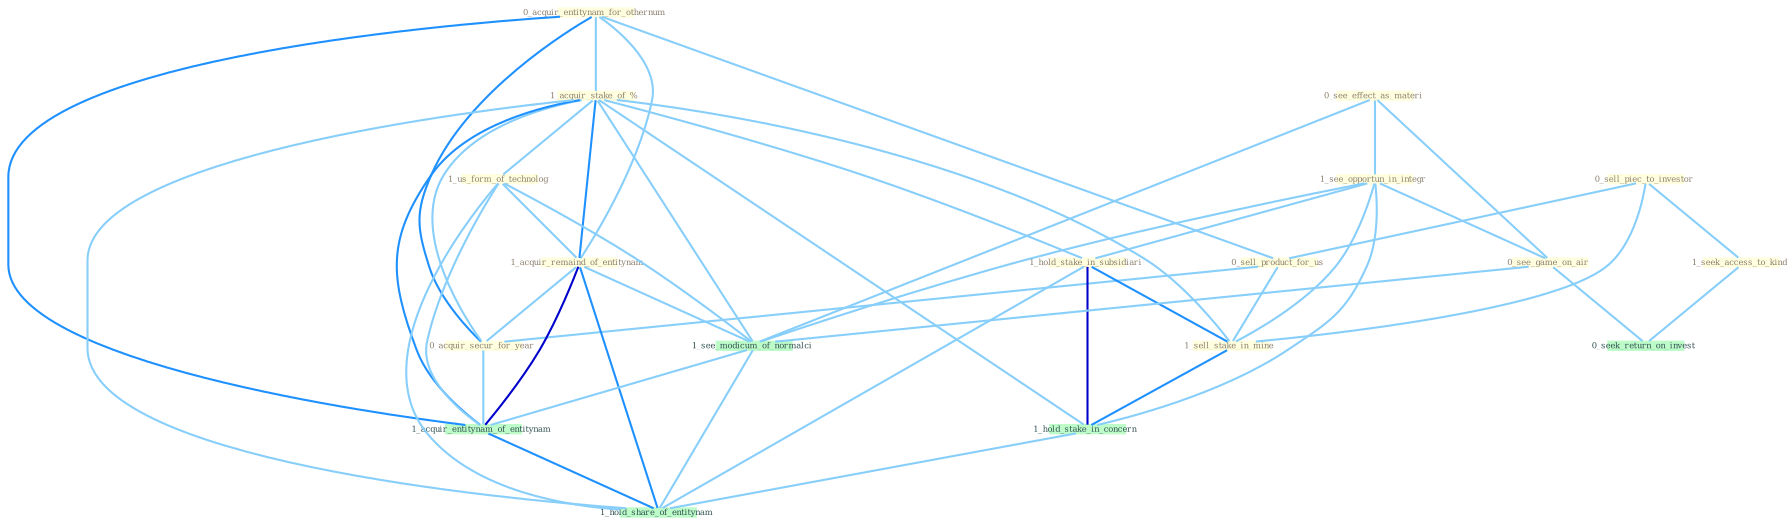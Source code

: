 Graph G{ 
    node
    [shape=polygon,style=filled,width=.5,height=.06,color="#BDFCC9",fixedsize=true,fontsize=4,
    fontcolor="#2f4f4f"];
    {node
    [color="#ffffe0", fontcolor="#8b7d6b"] "0_sell_piec_to_investor " "0_see_effect_as_materi " "0_acquir_entitynam_for_othernum " "0_sell_product_for_us " "1_acquir_stake_of_% " "1_us_form_of_technolog " "1_seek_access_to_kind " "1_see_opportun_in_integr " "1_acquir_remaind_of_entitynam " "1_hold_stake_in_subsidiari " "1_sell_stake_in_mine " "0_acquir_secur_for_year " "0_see_game_on_air "}
{node [color="#fff0f5", fontcolor="#b22222"]}
edge [color="#B0E2FF"];

	"0_sell_piec_to_investor " -- "0_sell_product_for_us " [w="1", color="#87cefa" ];
	"0_sell_piec_to_investor " -- "1_seek_access_to_kind " [w="1", color="#87cefa" ];
	"0_sell_piec_to_investor " -- "1_sell_stake_in_mine " [w="1", color="#87cefa" ];
	"0_see_effect_as_materi " -- "1_see_opportun_in_integr " [w="1", color="#87cefa" ];
	"0_see_effect_as_materi " -- "0_see_game_on_air " [w="1", color="#87cefa" ];
	"0_see_effect_as_materi " -- "1_see_modicum_of_normalci " [w="1", color="#87cefa" ];
	"0_acquir_entitynam_for_othernum " -- "0_sell_product_for_us " [w="1", color="#87cefa" ];
	"0_acquir_entitynam_for_othernum " -- "1_acquir_stake_of_% " [w="1", color="#87cefa" ];
	"0_acquir_entitynam_for_othernum " -- "1_acquir_remaind_of_entitynam " [w="1", color="#87cefa" ];
	"0_acquir_entitynam_for_othernum " -- "0_acquir_secur_for_year " [w="2", color="#1e90ff" , len=0.8];
	"0_acquir_entitynam_for_othernum " -- "1_acquir_entitynam_of_entitynam " [w="2", color="#1e90ff" , len=0.8];
	"0_sell_product_for_us " -- "1_sell_stake_in_mine " [w="1", color="#87cefa" ];
	"0_sell_product_for_us " -- "0_acquir_secur_for_year " [w="1", color="#87cefa" ];
	"1_acquir_stake_of_% " -- "1_us_form_of_technolog " [w="1", color="#87cefa" ];
	"1_acquir_stake_of_% " -- "1_acquir_remaind_of_entitynam " [w="2", color="#1e90ff" , len=0.8];
	"1_acquir_stake_of_% " -- "1_hold_stake_in_subsidiari " [w="1", color="#87cefa" ];
	"1_acquir_stake_of_% " -- "1_sell_stake_in_mine " [w="1", color="#87cefa" ];
	"1_acquir_stake_of_% " -- "0_acquir_secur_for_year " [w="1", color="#87cefa" ];
	"1_acquir_stake_of_% " -- "1_hold_stake_in_concern " [w="1", color="#87cefa" ];
	"1_acquir_stake_of_% " -- "1_see_modicum_of_normalci " [w="1", color="#87cefa" ];
	"1_acquir_stake_of_% " -- "1_acquir_entitynam_of_entitynam " [w="2", color="#1e90ff" , len=0.8];
	"1_acquir_stake_of_% " -- "1_hold_share_of_entitynam " [w="1", color="#87cefa" ];
	"1_us_form_of_technolog " -- "1_acquir_remaind_of_entitynam " [w="1", color="#87cefa" ];
	"1_us_form_of_technolog " -- "1_see_modicum_of_normalci " [w="1", color="#87cefa" ];
	"1_us_form_of_technolog " -- "1_acquir_entitynam_of_entitynam " [w="1", color="#87cefa" ];
	"1_us_form_of_technolog " -- "1_hold_share_of_entitynam " [w="1", color="#87cefa" ];
	"1_seek_access_to_kind " -- "0_seek_return_on_invest " [w="1", color="#87cefa" ];
	"1_see_opportun_in_integr " -- "1_hold_stake_in_subsidiari " [w="1", color="#87cefa" ];
	"1_see_opportun_in_integr " -- "1_sell_stake_in_mine " [w="1", color="#87cefa" ];
	"1_see_opportun_in_integr " -- "0_see_game_on_air " [w="1", color="#87cefa" ];
	"1_see_opportun_in_integr " -- "1_hold_stake_in_concern " [w="1", color="#87cefa" ];
	"1_see_opportun_in_integr " -- "1_see_modicum_of_normalci " [w="1", color="#87cefa" ];
	"1_acquir_remaind_of_entitynam " -- "0_acquir_secur_for_year " [w="1", color="#87cefa" ];
	"1_acquir_remaind_of_entitynam " -- "1_see_modicum_of_normalci " [w="1", color="#87cefa" ];
	"1_acquir_remaind_of_entitynam " -- "1_acquir_entitynam_of_entitynam " [w="3", color="#0000cd" , len=0.6];
	"1_acquir_remaind_of_entitynam " -- "1_hold_share_of_entitynam " [w="2", color="#1e90ff" , len=0.8];
	"1_hold_stake_in_subsidiari " -- "1_sell_stake_in_mine " [w="2", color="#1e90ff" , len=0.8];
	"1_hold_stake_in_subsidiari " -- "1_hold_stake_in_concern " [w="3", color="#0000cd" , len=0.6];
	"1_hold_stake_in_subsidiari " -- "1_hold_share_of_entitynam " [w="1", color="#87cefa" ];
	"1_sell_stake_in_mine " -- "1_hold_stake_in_concern " [w="2", color="#1e90ff" , len=0.8];
	"0_acquir_secur_for_year " -- "1_acquir_entitynam_of_entitynam " [w="1", color="#87cefa" ];
	"0_see_game_on_air " -- "0_seek_return_on_invest " [w="1", color="#87cefa" ];
	"0_see_game_on_air " -- "1_see_modicum_of_normalci " [w="1", color="#87cefa" ];
	"1_hold_stake_in_concern " -- "1_hold_share_of_entitynam " [w="1", color="#87cefa" ];
	"1_see_modicum_of_normalci " -- "1_acquir_entitynam_of_entitynam " [w="1", color="#87cefa" ];
	"1_see_modicum_of_normalci " -- "1_hold_share_of_entitynam " [w="1", color="#87cefa" ];
	"1_acquir_entitynam_of_entitynam " -- "1_hold_share_of_entitynam " [w="2", color="#1e90ff" , len=0.8];
}